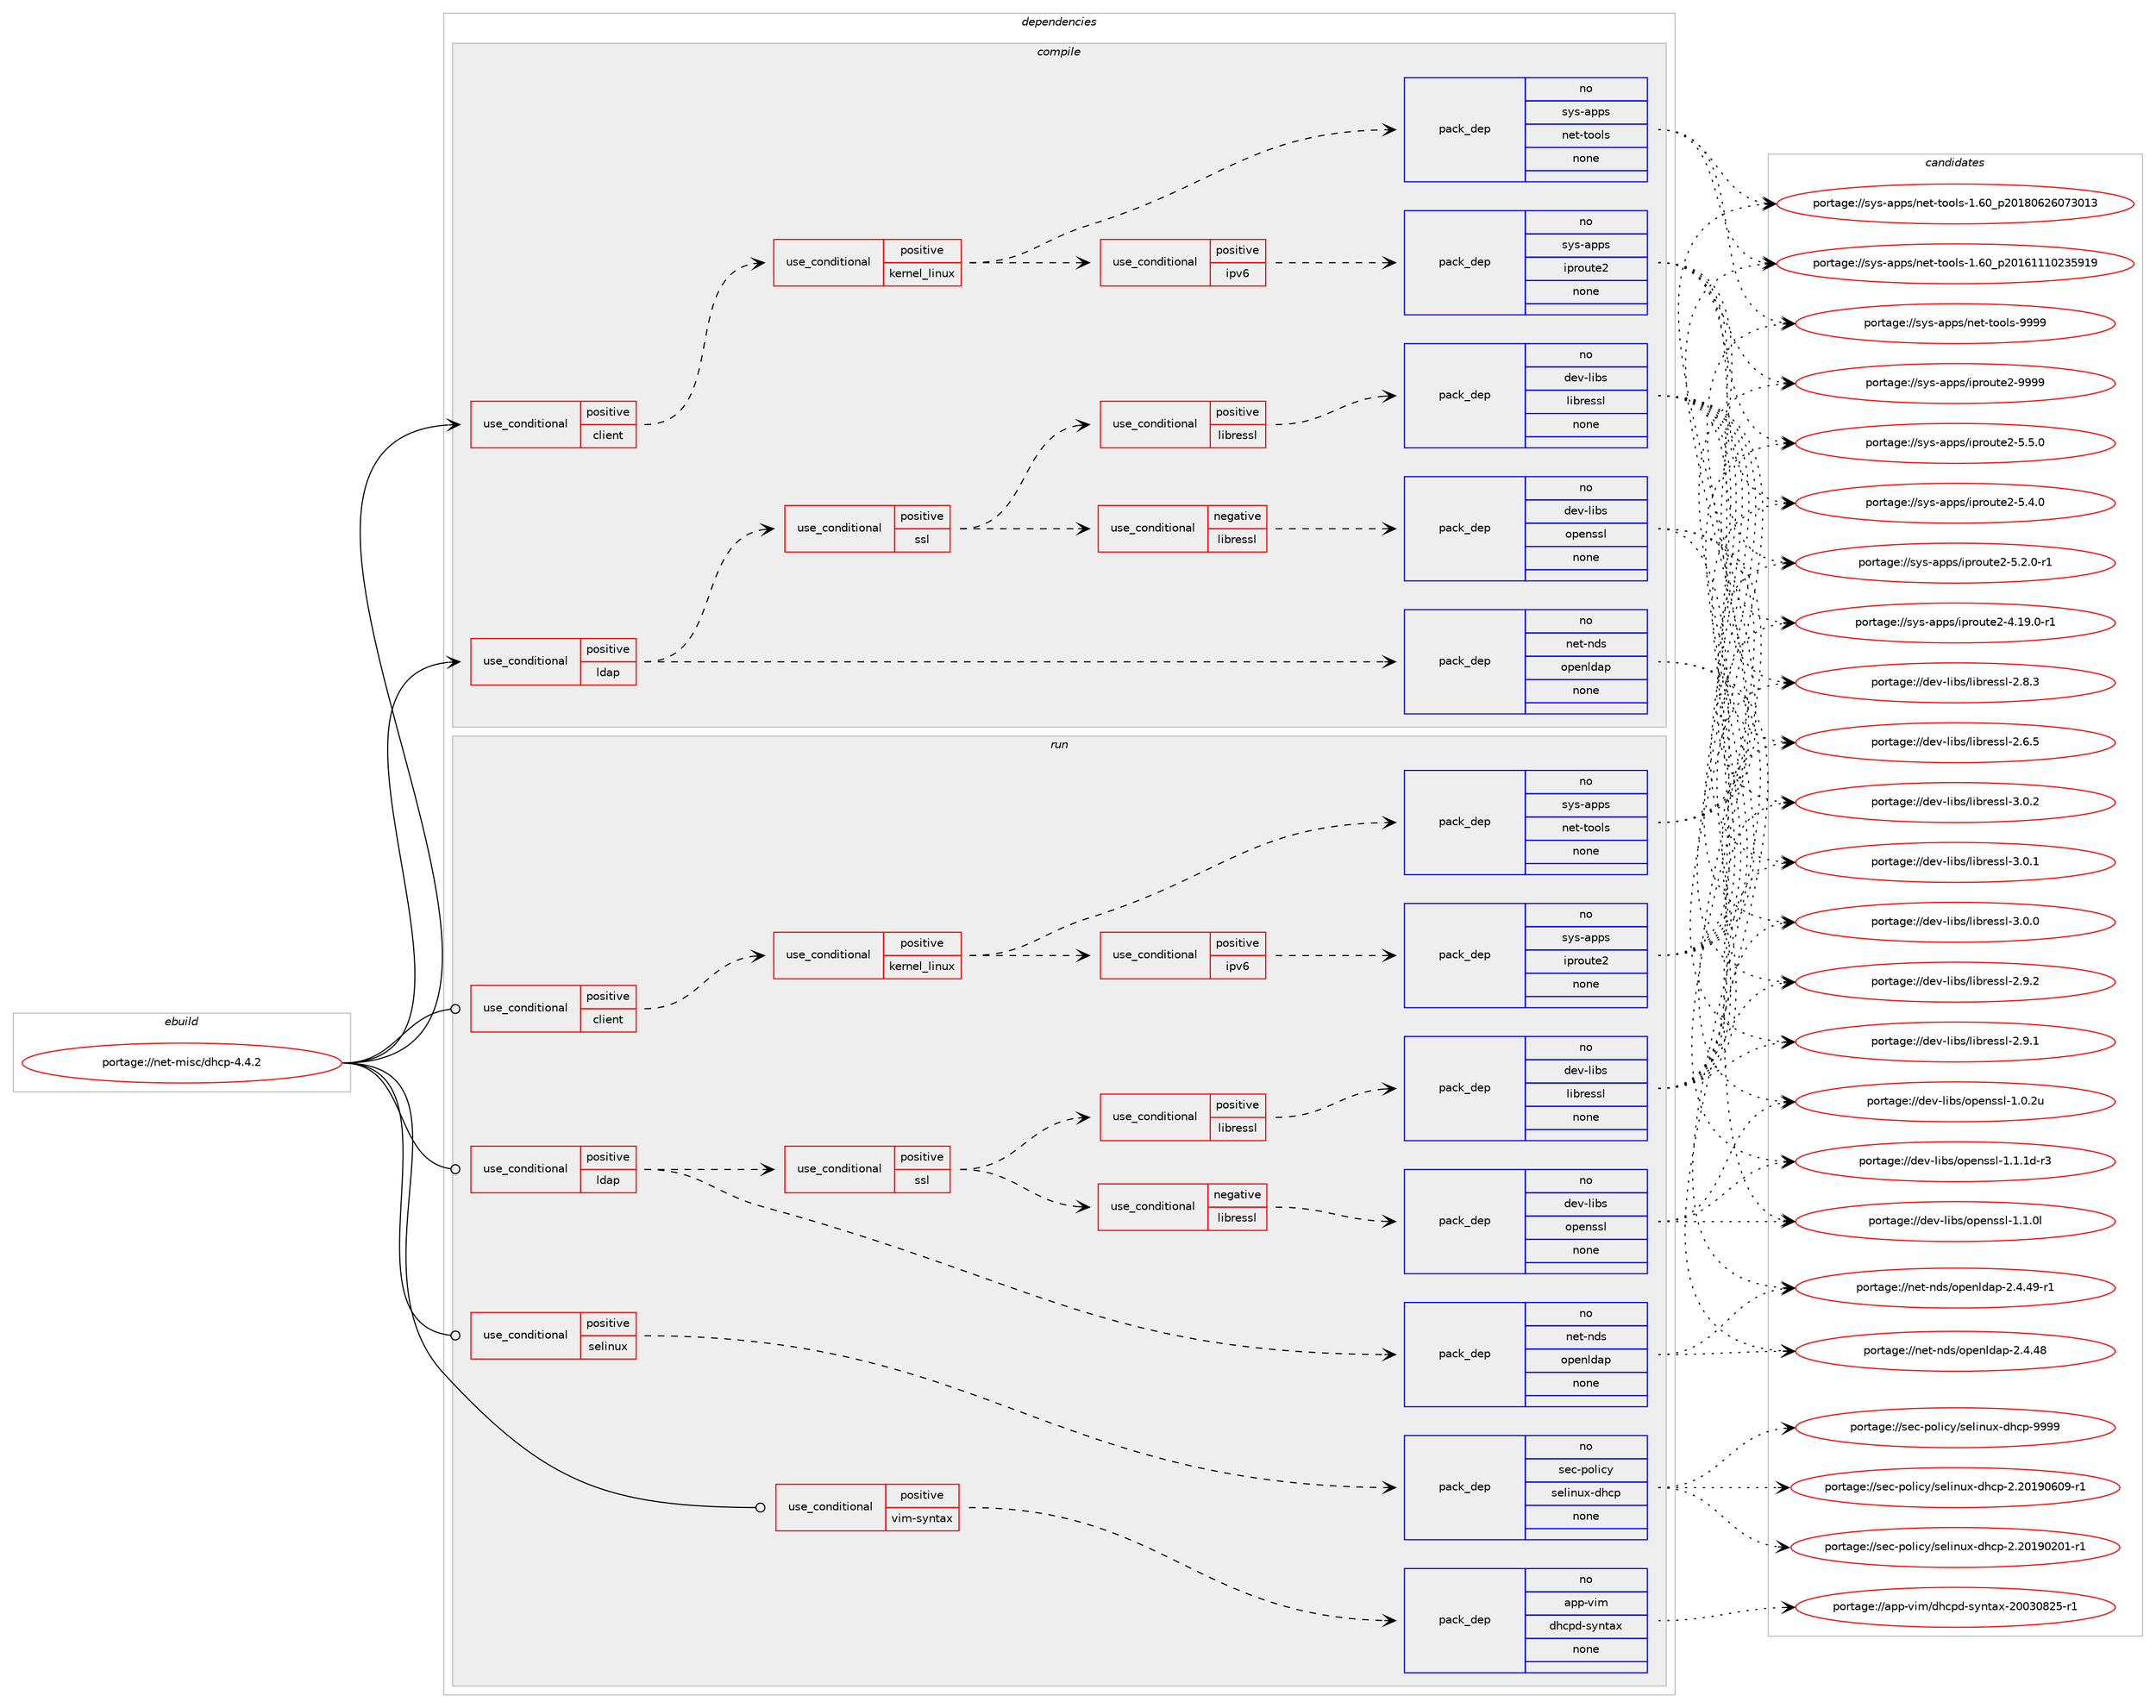 digraph prolog {

# *************
# Graph options
# *************

newrank=true;
concentrate=true;
compound=true;
graph [rankdir=LR,fontname=Helvetica,fontsize=10,ranksep=1.5];#, ranksep=2.5, nodesep=0.2];
edge  [arrowhead=vee];
node  [fontname=Helvetica,fontsize=10];

# **********
# The ebuild
# **********

subgraph cluster_leftcol {
color=gray;
rank=same;
label=<<i>ebuild</i>>;
id [label="portage://net-misc/dhcp-4.4.2", color=red, width=4, href="../net-misc/dhcp-4.4.2.svg"];
}

# ****************
# The dependencies
# ****************

subgraph cluster_midcol {
color=gray;
label=<<i>dependencies</i>>;
subgraph cluster_compile {
fillcolor="#eeeeee";
style=filled;
label=<<i>compile</i>>;
subgraph cond17344 {
dependency82210 [label=<<TABLE BORDER="0" CELLBORDER="1" CELLSPACING="0" CELLPADDING="4"><TR><TD ROWSPAN="3" CELLPADDING="10">use_conditional</TD></TR><TR><TD>positive</TD></TR><TR><TD>client</TD></TR></TABLE>>, shape=none, color=red];
subgraph cond17345 {
dependency82211 [label=<<TABLE BORDER="0" CELLBORDER="1" CELLSPACING="0" CELLPADDING="4"><TR><TD ROWSPAN="3" CELLPADDING="10">use_conditional</TD></TR><TR><TD>positive</TD></TR><TR><TD>kernel_linux</TD></TR></TABLE>>, shape=none, color=red];
subgraph cond17346 {
dependency82212 [label=<<TABLE BORDER="0" CELLBORDER="1" CELLSPACING="0" CELLPADDING="4"><TR><TD ROWSPAN="3" CELLPADDING="10">use_conditional</TD></TR><TR><TD>positive</TD></TR><TR><TD>ipv6</TD></TR></TABLE>>, shape=none, color=red];
subgraph pack63294 {
dependency82213 [label=<<TABLE BORDER="0" CELLBORDER="1" CELLSPACING="0" CELLPADDING="4" WIDTH="220"><TR><TD ROWSPAN="6" CELLPADDING="30">pack_dep</TD></TR><TR><TD WIDTH="110">no</TD></TR><TR><TD>sys-apps</TD></TR><TR><TD>iproute2</TD></TR><TR><TD>none</TD></TR><TR><TD></TD></TR></TABLE>>, shape=none, color=blue];
}
dependency82212:e -> dependency82213:w [weight=20,style="dashed",arrowhead="vee"];
}
dependency82211:e -> dependency82212:w [weight=20,style="dashed",arrowhead="vee"];
subgraph pack63295 {
dependency82214 [label=<<TABLE BORDER="0" CELLBORDER="1" CELLSPACING="0" CELLPADDING="4" WIDTH="220"><TR><TD ROWSPAN="6" CELLPADDING="30">pack_dep</TD></TR><TR><TD WIDTH="110">no</TD></TR><TR><TD>sys-apps</TD></TR><TR><TD>net-tools</TD></TR><TR><TD>none</TD></TR><TR><TD></TD></TR></TABLE>>, shape=none, color=blue];
}
dependency82211:e -> dependency82214:w [weight=20,style="dashed",arrowhead="vee"];
}
dependency82210:e -> dependency82211:w [weight=20,style="dashed",arrowhead="vee"];
}
id:e -> dependency82210:w [weight=20,style="solid",arrowhead="vee"];
subgraph cond17347 {
dependency82215 [label=<<TABLE BORDER="0" CELLBORDER="1" CELLSPACING="0" CELLPADDING="4"><TR><TD ROWSPAN="3" CELLPADDING="10">use_conditional</TD></TR><TR><TD>positive</TD></TR><TR><TD>ldap</TD></TR></TABLE>>, shape=none, color=red];
subgraph pack63296 {
dependency82216 [label=<<TABLE BORDER="0" CELLBORDER="1" CELLSPACING="0" CELLPADDING="4" WIDTH="220"><TR><TD ROWSPAN="6" CELLPADDING="30">pack_dep</TD></TR><TR><TD WIDTH="110">no</TD></TR><TR><TD>net-nds</TD></TR><TR><TD>openldap</TD></TR><TR><TD>none</TD></TR><TR><TD></TD></TR></TABLE>>, shape=none, color=blue];
}
dependency82215:e -> dependency82216:w [weight=20,style="dashed",arrowhead="vee"];
subgraph cond17348 {
dependency82217 [label=<<TABLE BORDER="0" CELLBORDER="1" CELLSPACING="0" CELLPADDING="4"><TR><TD ROWSPAN="3" CELLPADDING="10">use_conditional</TD></TR><TR><TD>positive</TD></TR><TR><TD>ssl</TD></TR></TABLE>>, shape=none, color=red];
subgraph cond17349 {
dependency82218 [label=<<TABLE BORDER="0" CELLBORDER="1" CELLSPACING="0" CELLPADDING="4"><TR><TD ROWSPAN="3" CELLPADDING="10">use_conditional</TD></TR><TR><TD>negative</TD></TR><TR><TD>libressl</TD></TR></TABLE>>, shape=none, color=red];
subgraph pack63297 {
dependency82219 [label=<<TABLE BORDER="0" CELLBORDER="1" CELLSPACING="0" CELLPADDING="4" WIDTH="220"><TR><TD ROWSPAN="6" CELLPADDING="30">pack_dep</TD></TR><TR><TD WIDTH="110">no</TD></TR><TR><TD>dev-libs</TD></TR><TR><TD>openssl</TD></TR><TR><TD>none</TD></TR><TR><TD></TD></TR></TABLE>>, shape=none, color=blue];
}
dependency82218:e -> dependency82219:w [weight=20,style="dashed",arrowhead="vee"];
}
dependency82217:e -> dependency82218:w [weight=20,style="dashed",arrowhead="vee"];
subgraph cond17350 {
dependency82220 [label=<<TABLE BORDER="0" CELLBORDER="1" CELLSPACING="0" CELLPADDING="4"><TR><TD ROWSPAN="3" CELLPADDING="10">use_conditional</TD></TR><TR><TD>positive</TD></TR><TR><TD>libressl</TD></TR></TABLE>>, shape=none, color=red];
subgraph pack63298 {
dependency82221 [label=<<TABLE BORDER="0" CELLBORDER="1" CELLSPACING="0" CELLPADDING="4" WIDTH="220"><TR><TD ROWSPAN="6" CELLPADDING="30">pack_dep</TD></TR><TR><TD WIDTH="110">no</TD></TR><TR><TD>dev-libs</TD></TR><TR><TD>libressl</TD></TR><TR><TD>none</TD></TR><TR><TD></TD></TR></TABLE>>, shape=none, color=blue];
}
dependency82220:e -> dependency82221:w [weight=20,style="dashed",arrowhead="vee"];
}
dependency82217:e -> dependency82220:w [weight=20,style="dashed",arrowhead="vee"];
}
dependency82215:e -> dependency82217:w [weight=20,style="dashed",arrowhead="vee"];
}
id:e -> dependency82215:w [weight=20,style="solid",arrowhead="vee"];
}
subgraph cluster_compileandrun {
fillcolor="#eeeeee";
style=filled;
label=<<i>compile and run</i>>;
}
subgraph cluster_run {
fillcolor="#eeeeee";
style=filled;
label=<<i>run</i>>;
subgraph cond17351 {
dependency82222 [label=<<TABLE BORDER="0" CELLBORDER="1" CELLSPACING="0" CELLPADDING="4"><TR><TD ROWSPAN="3" CELLPADDING="10">use_conditional</TD></TR><TR><TD>positive</TD></TR><TR><TD>client</TD></TR></TABLE>>, shape=none, color=red];
subgraph cond17352 {
dependency82223 [label=<<TABLE BORDER="0" CELLBORDER="1" CELLSPACING="0" CELLPADDING="4"><TR><TD ROWSPAN="3" CELLPADDING="10">use_conditional</TD></TR><TR><TD>positive</TD></TR><TR><TD>kernel_linux</TD></TR></TABLE>>, shape=none, color=red];
subgraph cond17353 {
dependency82224 [label=<<TABLE BORDER="0" CELLBORDER="1" CELLSPACING="0" CELLPADDING="4"><TR><TD ROWSPAN="3" CELLPADDING="10">use_conditional</TD></TR><TR><TD>positive</TD></TR><TR><TD>ipv6</TD></TR></TABLE>>, shape=none, color=red];
subgraph pack63299 {
dependency82225 [label=<<TABLE BORDER="0" CELLBORDER="1" CELLSPACING="0" CELLPADDING="4" WIDTH="220"><TR><TD ROWSPAN="6" CELLPADDING="30">pack_dep</TD></TR><TR><TD WIDTH="110">no</TD></TR><TR><TD>sys-apps</TD></TR><TR><TD>iproute2</TD></TR><TR><TD>none</TD></TR><TR><TD></TD></TR></TABLE>>, shape=none, color=blue];
}
dependency82224:e -> dependency82225:w [weight=20,style="dashed",arrowhead="vee"];
}
dependency82223:e -> dependency82224:w [weight=20,style="dashed",arrowhead="vee"];
subgraph pack63300 {
dependency82226 [label=<<TABLE BORDER="0" CELLBORDER="1" CELLSPACING="0" CELLPADDING="4" WIDTH="220"><TR><TD ROWSPAN="6" CELLPADDING="30">pack_dep</TD></TR><TR><TD WIDTH="110">no</TD></TR><TR><TD>sys-apps</TD></TR><TR><TD>net-tools</TD></TR><TR><TD>none</TD></TR><TR><TD></TD></TR></TABLE>>, shape=none, color=blue];
}
dependency82223:e -> dependency82226:w [weight=20,style="dashed",arrowhead="vee"];
}
dependency82222:e -> dependency82223:w [weight=20,style="dashed",arrowhead="vee"];
}
id:e -> dependency82222:w [weight=20,style="solid",arrowhead="odot"];
subgraph cond17354 {
dependency82227 [label=<<TABLE BORDER="0" CELLBORDER="1" CELLSPACING="0" CELLPADDING="4"><TR><TD ROWSPAN="3" CELLPADDING="10">use_conditional</TD></TR><TR><TD>positive</TD></TR><TR><TD>ldap</TD></TR></TABLE>>, shape=none, color=red];
subgraph pack63301 {
dependency82228 [label=<<TABLE BORDER="0" CELLBORDER="1" CELLSPACING="0" CELLPADDING="4" WIDTH="220"><TR><TD ROWSPAN="6" CELLPADDING="30">pack_dep</TD></TR><TR><TD WIDTH="110">no</TD></TR><TR><TD>net-nds</TD></TR><TR><TD>openldap</TD></TR><TR><TD>none</TD></TR><TR><TD></TD></TR></TABLE>>, shape=none, color=blue];
}
dependency82227:e -> dependency82228:w [weight=20,style="dashed",arrowhead="vee"];
subgraph cond17355 {
dependency82229 [label=<<TABLE BORDER="0" CELLBORDER="1" CELLSPACING="0" CELLPADDING="4"><TR><TD ROWSPAN="3" CELLPADDING="10">use_conditional</TD></TR><TR><TD>positive</TD></TR><TR><TD>ssl</TD></TR></TABLE>>, shape=none, color=red];
subgraph cond17356 {
dependency82230 [label=<<TABLE BORDER="0" CELLBORDER="1" CELLSPACING="0" CELLPADDING="4"><TR><TD ROWSPAN="3" CELLPADDING="10">use_conditional</TD></TR><TR><TD>negative</TD></TR><TR><TD>libressl</TD></TR></TABLE>>, shape=none, color=red];
subgraph pack63302 {
dependency82231 [label=<<TABLE BORDER="0" CELLBORDER="1" CELLSPACING="0" CELLPADDING="4" WIDTH="220"><TR><TD ROWSPAN="6" CELLPADDING="30">pack_dep</TD></TR><TR><TD WIDTH="110">no</TD></TR><TR><TD>dev-libs</TD></TR><TR><TD>openssl</TD></TR><TR><TD>none</TD></TR><TR><TD></TD></TR></TABLE>>, shape=none, color=blue];
}
dependency82230:e -> dependency82231:w [weight=20,style="dashed",arrowhead="vee"];
}
dependency82229:e -> dependency82230:w [weight=20,style="dashed",arrowhead="vee"];
subgraph cond17357 {
dependency82232 [label=<<TABLE BORDER="0" CELLBORDER="1" CELLSPACING="0" CELLPADDING="4"><TR><TD ROWSPAN="3" CELLPADDING="10">use_conditional</TD></TR><TR><TD>positive</TD></TR><TR><TD>libressl</TD></TR></TABLE>>, shape=none, color=red];
subgraph pack63303 {
dependency82233 [label=<<TABLE BORDER="0" CELLBORDER="1" CELLSPACING="0" CELLPADDING="4" WIDTH="220"><TR><TD ROWSPAN="6" CELLPADDING="30">pack_dep</TD></TR><TR><TD WIDTH="110">no</TD></TR><TR><TD>dev-libs</TD></TR><TR><TD>libressl</TD></TR><TR><TD>none</TD></TR><TR><TD></TD></TR></TABLE>>, shape=none, color=blue];
}
dependency82232:e -> dependency82233:w [weight=20,style="dashed",arrowhead="vee"];
}
dependency82229:e -> dependency82232:w [weight=20,style="dashed",arrowhead="vee"];
}
dependency82227:e -> dependency82229:w [weight=20,style="dashed",arrowhead="vee"];
}
id:e -> dependency82227:w [weight=20,style="solid",arrowhead="odot"];
subgraph cond17358 {
dependency82234 [label=<<TABLE BORDER="0" CELLBORDER="1" CELLSPACING="0" CELLPADDING="4"><TR><TD ROWSPAN="3" CELLPADDING="10">use_conditional</TD></TR><TR><TD>positive</TD></TR><TR><TD>selinux</TD></TR></TABLE>>, shape=none, color=red];
subgraph pack63304 {
dependency82235 [label=<<TABLE BORDER="0" CELLBORDER="1" CELLSPACING="0" CELLPADDING="4" WIDTH="220"><TR><TD ROWSPAN="6" CELLPADDING="30">pack_dep</TD></TR><TR><TD WIDTH="110">no</TD></TR><TR><TD>sec-policy</TD></TR><TR><TD>selinux-dhcp</TD></TR><TR><TD>none</TD></TR><TR><TD></TD></TR></TABLE>>, shape=none, color=blue];
}
dependency82234:e -> dependency82235:w [weight=20,style="dashed",arrowhead="vee"];
}
id:e -> dependency82234:w [weight=20,style="solid",arrowhead="odot"];
subgraph cond17359 {
dependency82236 [label=<<TABLE BORDER="0" CELLBORDER="1" CELLSPACING="0" CELLPADDING="4"><TR><TD ROWSPAN="3" CELLPADDING="10">use_conditional</TD></TR><TR><TD>positive</TD></TR><TR><TD>vim-syntax</TD></TR></TABLE>>, shape=none, color=red];
subgraph pack63305 {
dependency82237 [label=<<TABLE BORDER="0" CELLBORDER="1" CELLSPACING="0" CELLPADDING="4" WIDTH="220"><TR><TD ROWSPAN="6" CELLPADDING="30">pack_dep</TD></TR><TR><TD WIDTH="110">no</TD></TR><TR><TD>app-vim</TD></TR><TR><TD>dhcpd-syntax</TD></TR><TR><TD>none</TD></TR><TR><TD></TD></TR></TABLE>>, shape=none, color=blue];
}
dependency82236:e -> dependency82237:w [weight=20,style="dashed",arrowhead="vee"];
}
id:e -> dependency82236:w [weight=20,style="solid",arrowhead="odot"];
}
}

# **************
# The candidates
# **************

subgraph cluster_choices {
rank=same;
color=gray;
label=<<i>candidates</i>>;

subgraph choice63294 {
color=black;
nodesep=1;
choice115121115459711211211547105112114111117116101504557575757 [label="portage://sys-apps/iproute2-9999", color=red, width=4,href="../sys-apps/iproute2-9999.svg"];
choice11512111545971121121154710511211411111711610150455346534648 [label="portage://sys-apps/iproute2-5.5.0", color=red, width=4,href="../sys-apps/iproute2-5.5.0.svg"];
choice11512111545971121121154710511211411111711610150455346524648 [label="portage://sys-apps/iproute2-5.4.0", color=red, width=4,href="../sys-apps/iproute2-5.4.0.svg"];
choice115121115459711211211547105112114111117116101504553465046484511449 [label="portage://sys-apps/iproute2-5.2.0-r1", color=red, width=4,href="../sys-apps/iproute2-5.2.0-r1.svg"];
choice11512111545971121121154710511211411111711610150455246495746484511449 [label="portage://sys-apps/iproute2-4.19.0-r1", color=red, width=4,href="../sys-apps/iproute2-4.19.0-r1.svg"];
dependency82213:e -> choice115121115459711211211547105112114111117116101504557575757:w [style=dotted,weight="100"];
dependency82213:e -> choice11512111545971121121154710511211411111711610150455346534648:w [style=dotted,weight="100"];
dependency82213:e -> choice11512111545971121121154710511211411111711610150455346524648:w [style=dotted,weight="100"];
dependency82213:e -> choice115121115459711211211547105112114111117116101504553465046484511449:w [style=dotted,weight="100"];
dependency82213:e -> choice11512111545971121121154710511211411111711610150455246495746484511449:w [style=dotted,weight="100"];
}
subgraph choice63295 {
color=black;
nodesep=1;
choice115121115459711211211547110101116451161111111081154557575757 [label="portage://sys-apps/net-tools-9999", color=red, width=4,href="../sys-apps/net-tools-9999.svg"];
choice115121115459711211211547110101116451161111111081154549465448951125048495648545054485551484951 [label="portage://sys-apps/net-tools-1.60_p20180626073013", color=red, width=4,href="../sys-apps/net-tools-1.60_p20180626073013.svg"];
choice115121115459711211211547110101116451161111111081154549465448951125048495449494948505153574957 [label="portage://sys-apps/net-tools-1.60_p20161110235919", color=red, width=4,href="../sys-apps/net-tools-1.60_p20161110235919.svg"];
dependency82214:e -> choice115121115459711211211547110101116451161111111081154557575757:w [style=dotted,weight="100"];
dependency82214:e -> choice115121115459711211211547110101116451161111111081154549465448951125048495648545054485551484951:w [style=dotted,weight="100"];
dependency82214:e -> choice115121115459711211211547110101116451161111111081154549465448951125048495449494948505153574957:w [style=dotted,weight="100"];
}
subgraph choice63296 {
color=black;
nodesep=1;
choice110101116451101001154711111210111010810097112455046524652574511449 [label="portage://net-nds/openldap-2.4.49-r1", color=red, width=4,href="../net-nds/openldap-2.4.49-r1.svg"];
choice11010111645110100115471111121011101081009711245504652465256 [label="portage://net-nds/openldap-2.4.48", color=red, width=4,href="../net-nds/openldap-2.4.48.svg"];
dependency82216:e -> choice110101116451101001154711111210111010810097112455046524652574511449:w [style=dotted,weight="100"];
dependency82216:e -> choice11010111645110100115471111121011101081009711245504652465256:w [style=dotted,weight="100"];
}
subgraph choice63297 {
color=black;
nodesep=1;
choice1001011184510810598115471111121011101151151084549464946491004511451 [label="portage://dev-libs/openssl-1.1.1d-r3", color=red, width=4,href="../dev-libs/openssl-1.1.1d-r3.svg"];
choice100101118451081059811547111112101110115115108454946494648108 [label="portage://dev-libs/openssl-1.1.0l", color=red, width=4,href="../dev-libs/openssl-1.1.0l.svg"];
choice100101118451081059811547111112101110115115108454946484650117 [label="portage://dev-libs/openssl-1.0.2u", color=red, width=4,href="../dev-libs/openssl-1.0.2u.svg"];
dependency82219:e -> choice1001011184510810598115471111121011101151151084549464946491004511451:w [style=dotted,weight="100"];
dependency82219:e -> choice100101118451081059811547111112101110115115108454946494648108:w [style=dotted,weight="100"];
dependency82219:e -> choice100101118451081059811547111112101110115115108454946484650117:w [style=dotted,weight="100"];
}
subgraph choice63298 {
color=black;
nodesep=1;
choice10010111845108105981154710810598114101115115108455146484650 [label="portage://dev-libs/libressl-3.0.2", color=red, width=4,href="../dev-libs/libressl-3.0.2.svg"];
choice10010111845108105981154710810598114101115115108455146484649 [label="portage://dev-libs/libressl-3.0.1", color=red, width=4,href="../dev-libs/libressl-3.0.1.svg"];
choice10010111845108105981154710810598114101115115108455146484648 [label="portage://dev-libs/libressl-3.0.0", color=red, width=4,href="../dev-libs/libressl-3.0.0.svg"];
choice10010111845108105981154710810598114101115115108455046574650 [label="portage://dev-libs/libressl-2.9.2", color=red, width=4,href="../dev-libs/libressl-2.9.2.svg"];
choice10010111845108105981154710810598114101115115108455046574649 [label="portage://dev-libs/libressl-2.9.1", color=red, width=4,href="../dev-libs/libressl-2.9.1.svg"];
choice10010111845108105981154710810598114101115115108455046564651 [label="portage://dev-libs/libressl-2.8.3", color=red, width=4,href="../dev-libs/libressl-2.8.3.svg"];
choice10010111845108105981154710810598114101115115108455046544653 [label="portage://dev-libs/libressl-2.6.5", color=red, width=4,href="../dev-libs/libressl-2.6.5.svg"];
dependency82221:e -> choice10010111845108105981154710810598114101115115108455146484650:w [style=dotted,weight="100"];
dependency82221:e -> choice10010111845108105981154710810598114101115115108455146484649:w [style=dotted,weight="100"];
dependency82221:e -> choice10010111845108105981154710810598114101115115108455146484648:w [style=dotted,weight="100"];
dependency82221:e -> choice10010111845108105981154710810598114101115115108455046574650:w [style=dotted,weight="100"];
dependency82221:e -> choice10010111845108105981154710810598114101115115108455046574649:w [style=dotted,weight="100"];
dependency82221:e -> choice10010111845108105981154710810598114101115115108455046564651:w [style=dotted,weight="100"];
dependency82221:e -> choice10010111845108105981154710810598114101115115108455046544653:w [style=dotted,weight="100"];
}
subgraph choice63299 {
color=black;
nodesep=1;
choice115121115459711211211547105112114111117116101504557575757 [label="portage://sys-apps/iproute2-9999", color=red, width=4,href="../sys-apps/iproute2-9999.svg"];
choice11512111545971121121154710511211411111711610150455346534648 [label="portage://sys-apps/iproute2-5.5.0", color=red, width=4,href="../sys-apps/iproute2-5.5.0.svg"];
choice11512111545971121121154710511211411111711610150455346524648 [label="portage://sys-apps/iproute2-5.4.0", color=red, width=4,href="../sys-apps/iproute2-5.4.0.svg"];
choice115121115459711211211547105112114111117116101504553465046484511449 [label="portage://sys-apps/iproute2-5.2.0-r1", color=red, width=4,href="../sys-apps/iproute2-5.2.0-r1.svg"];
choice11512111545971121121154710511211411111711610150455246495746484511449 [label="portage://sys-apps/iproute2-4.19.0-r1", color=red, width=4,href="../sys-apps/iproute2-4.19.0-r1.svg"];
dependency82225:e -> choice115121115459711211211547105112114111117116101504557575757:w [style=dotted,weight="100"];
dependency82225:e -> choice11512111545971121121154710511211411111711610150455346534648:w [style=dotted,weight="100"];
dependency82225:e -> choice11512111545971121121154710511211411111711610150455346524648:w [style=dotted,weight="100"];
dependency82225:e -> choice115121115459711211211547105112114111117116101504553465046484511449:w [style=dotted,weight="100"];
dependency82225:e -> choice11512111545971121121154710511211411111711610150455246495746484511449:w [style=dotted,weight="100"];
}
subgraph choice63300 {
color=black;
nodesep=1;
choice115121115459711211211547110101116451161111111081154557575757 [label="portage://sys-apps/net-tools-9999", color=red, width=4,href="../sys-apps/net-tools-9999.svg"];
choice115121115459711211211547110101116451161111111081154549465448951125048495648545054485551484951 [label="portage://sys-apps/net-tools-1.60_p20180626073013", color=red, width=4,href="../sys-apps/net-tools-1.60_p20180626073013.svg"];
choice115121115459711211211547110101116451161111111081154549465448951125048495449494948505153574957 [label="portage://sys-apps/net-tools-1.60_p20161110235919", color=red, width=4,href="../sys-apps/net-tools-1.60_p20161110235919.svg"];
dependency82226:e -> choice115121115459711211211547110101116451161111111081154557575757:w [style=dotted,weight="100"];
dependency82226:e -> choice115121115459711211211547110101116451161111111081154549465448951125048495648545054485551484951:w [style=dotted,weight="100"];
dependency82226:e -> choice115121115459711211211547110101116451161111111081154549465448951125048495449494948505153574957:w [style=dotted,weight="100"];
}
subgraph choice63301 {
color=black;
nodesep=1;
choice110101116451101001154711111210111010810097112455046524652574511449 [label="portage://net-nds/openldap-2.4.49-r1", color=red, width=4,href="../net-nds/openldap-2.4.49-r1.svg"];
choice11010111645110100115471111121011101081009711245504652465256 [label="portage://net-nds/openldap-2.4.48", color=red, width=4,href="../net-nds/openldap-2.4.48.svg"];
dependency82228:e -> choice110101116451101001154711111210111010810097112455046524652574511449:w [style=dotted,weight="100"];
dependency82228:e -> choice11010111645110100115471111121011101081009711245504652465256:w [style=dotted,weight="100"];
}
subgraph choice63302 {
color=black;
nodesep=1;
choice1001011184510810598115471111121011101151151084549464946491004511451 [label="portage://dev-libs/openssl-1.1.1d-r3", color=red, width=4,href="../dev-libs/openssl-1.1.1d-r3.svg"];
choice100101118451081059811547111112101110115115108454946494648108 [label="portage://dev-libs/openssl-1.1.0l", color=red, width=4,href="../dev-libs/openssl-1.1.0l.svg"];
choice100101118451081059811547111112101110115115108454946484650117 [label="portage://dev-libs/openssl-1.0.2u", color=red, width=4,href="../dev-libs/openssl-1.0.2u.svg"];
dependency82231:e -> choice1001011184510810598115471111121011101151151084549464946491004511451:w [style=dotted,weight="100"];
dependency82231:e -> choice100101118451081059811547111112101110115115108454946494648108:w [style=dotted,weight="100"];
dependency82231:e -> choice100101118451081059811547111112101110115115108454946484650117:w [style=dotted,weight="100"];
}
subgraph choice63303 {
color=black;
nodesep=1;
choice10010111845108105981154710810598114101115115108455146484650 [label="portage://dev-libs/libressl-3.0.2", color=red, width=4,href="../dev-libs/libressl-3.0.2.svg"];
choice10010111845108105981154710810598114101115115108455146484649 [label="portage://dev-libs/libressl-3.0.1", color=red, width=4,href="../dev-libs/libressl-3.0.1.svg"];
choice10010111845108105981154710810598114101115115108455146484648 [label="portage://dev-libs/libressl-3.0.0", color=red, width=4,href="../dev-libs/libressl-3.0.0.svg"];
choice10010111845108105981154710810598114101115115108455046574650 [label="portage://dev-libs/libressl-2.9.2", color=red, width=4,href="../dev-libs/libressl-2.9.2.svg"];
choice10010111845108105981154710810598114101115115108455046574649 [label="portage://dev-libs/libressl-2.9.1", color=red, width=4,href="../dev-libs/libressl-2.9.1.svg"];
choice10010111845108105981154710810598114101115115108455046564651 [label="portage://dev-libs/libressl-2.8.3", color=red, width=4,href="../dev-libs/libressl-2.8.3.svg"];
choice10010111845108105981154710810598114101115115108455046544653 [label="portage://dev-libs/libressl-2.6.5", color=red, width=4,href="../dev-libs/libressl-2.6.5.svg"];
dependency82233:e -> choice10010111845108105981154710810598114101115115108455146484650:w [style=dotted,weight="100"];
dependency82233:e -> choice10010111845108105981154710810598114101115115108455146484649:w [style=dotted,weight="100"];
dependency82233:e -> choice10010111845108105981154710810598114101115115108455146484648:w [style=dotted,weight="100"];
dependency82233:e -> choice10010111845108105981154710810598114101115115108455046574650:w [style=dotted,weight="100"];
dependency82233:e -> choice10010111845108105981154710810598114101115115108455046574649:w [style=dotted,weight="100"];
dependency82233:e -> choice10010111845108105981154710810598114101115115108455046564651:w [style=dotted,weight="100"];
dependency82233:e -> choice10010111845108105981154710810598114101115115108455046544653:w [style=dotted,weight="100"];
}
subgraph choice63304 {
color=black;
nodesep=1;
choice1151019945112111108105991214711510110810511011712045100104991124557575757 [label="portage://sec-policy/selinux-dhcp-9999", color=red, width=4,href="../sec-policy/selinux-dhcp-9999.svg"];
choice11510199451121111081059912147115101108105110117120451001049911245504650484957485448574511449 [label="portage://sec-policy/selinux-dhcp-2.20190609-r1", color=red, width=4,href="../sec-policy/selinux-dhcp-2.20190609-r1.svg"];
choice11510199451121111081059912147115101108105110117120451001049911245504650484957485048494511449 [label="portage://sec-policy/selinux-dhcp-2.20190201-r1", color=red, width=4,href="../sec-policy/selinux-dhcp-2.20190201-r1.svg"];
dependency82235:e -> choice1151019945112111108105991214711510110810511011712045100104991124557575757:w [style=dotted,weight="100"];
dependency82235:e -> choice11510199451121111081059912147115101108105110117120451001049911245504650484957485448574511449:w [style=dotted,weight="100"];
dependency82235:e -> choice11510199451121111081059912147115101108105110117120451001049911245504650484957485048494511449:w [style=dotted,weight="100"];
}
subgraph choice63305 {
color=black;
nodesep=1;
choice9711211245118105109471001049911210045115121110116971204550484851485650534511449 [label="portage://app-vim/dhcpd-syntax-20030825-r1", color=red, width=4,href="../app-vim/dhcpd-syntax-20030825-r1.svg"];
dependency82237:e -> choice9711211245118105109471001049911210045115121110116971204550484851485650534511449:w [style=dotted,weight="100"];
}
}

}
